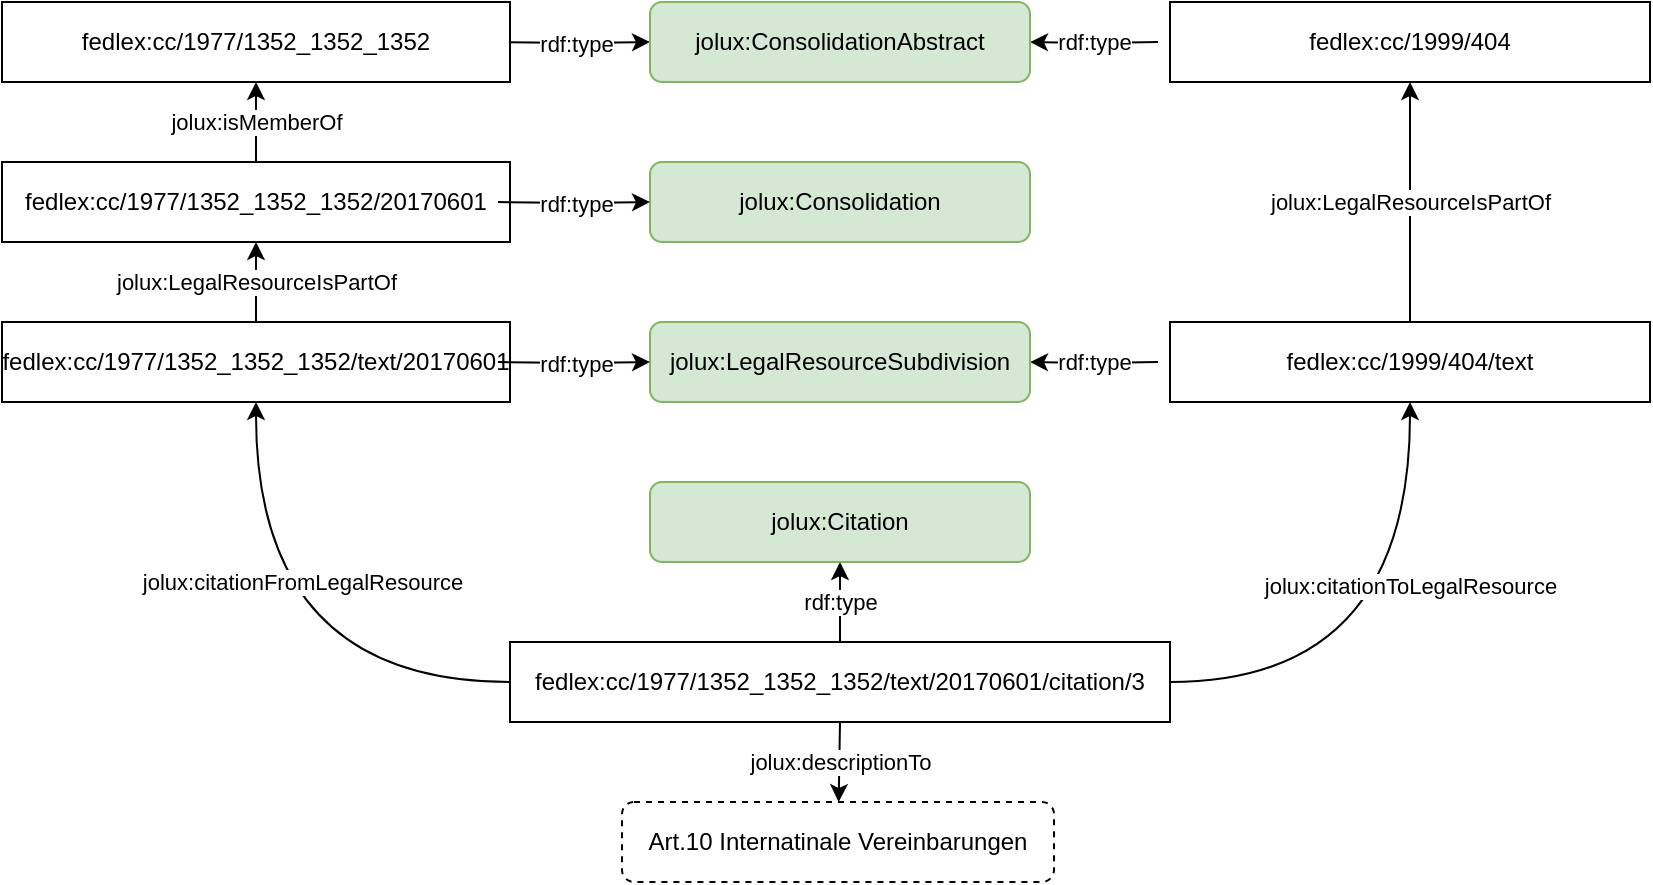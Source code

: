 <mxfile>
    <diagram id="SRrs_ta1pIiSuB_7zpYr" name="Seite-1">
        <mxGraphModel dx="2516" dy="1152" grid="1" gridSize="10" guides="1" tooltips="1" connect="1" arrows="1" fold="1" page="1" pageScale="1" pageWidth="827" pageHeight="1169" math="0" shadow="0">
            <root>
                <mxCell id="0"/>
                <mxCell id="1" parent="0"/>
                <mxCell id="4" style="edgeStyle=orthogonalEdgeStyle;html=1;exitX=1;exitY=0.5;exitDx=0;exitDy=0;entryX=0;entryY=0.5;entryDx=0;entryDy=0;" parent="1" target="68" edge="1">
                    <mxGeometry relative="1" as="geometry">
                        <mxPoint x="328" y="220" as="targetPoint"/>
                        <mxPoint x="648" y="220" as="sourcePoint"/>
                    </mxGeometry>
                </mxCell>
                <mxCell id="5" value="&lt;div&gt;rdf:type&lt;/div&gt;" style="edgeLabel;html=1;align=center;verticalAlign=middle;resizable=0;points=[];" parent="4" vertex="1" connectable="0">
                    <mxGeometry relative="1" as="geometry">
                        <mxPoint as="offset"/>
                    </mxGeometry>
                </mxCell>
                <mxCell id="2" value="fedlex:cc/1977/1352_1352_1352" style="rounded=0;whiteSpace=wrap;html=1;" parent="1" vertex="1">
                    <mxGeometry x="400" y="200" width="254" height="40" as="geometry"/>
                </mxCell>
                <mxCell id="8" style="edgeStyle=orthogonalEdgeStyle;html=1;exitX=0.5;exitY=0;exitDx=0;exitDy=0;rounded=0;entryX=0.5;entryY=1;entryDx=0;entryDy=0;" parent="1" source="6" target="2" edge="1">
                    <mxGeometry relative="1" as="geometry">
                        <mxPoint x="594" y="200" as="targetPoint"/>
                    </mxGeometry>
                </mxCell>
                <mxCell id="10" value="jolux:isMemberOf" style="edgeLabel;html=1;align=center;verticalAlign=middle;resizable=0;points=[];" parent="8" vertex="1" connectable="0">
                    <mxGeometry relative="1" as="geometry">
                        <mxPoint as="offset"/>
                    </mxGeometry>
                </mxCell>
                <mxCell id="52" value="jolux:LegalResourceIsPartOf" style="edgeStyle=none;html=1;exitX=0.5;exitY=0;exitDx=0;exitDy=0;entryX=0.5;entryY=1;entryDx=0;entryDy=0;" parent="1" source="51" target="6" edge="1">
                    <mxGeometry relative="1" as="geometry">
                        <mxPoint x="584" y="340" as="targetPoint"/>
                    </mxGeometry>
                </mxCell>
                <mxCell id="6" value="fedlex:cc/1977/1352_1352_1352/20170601" style="rounded=0;whiteSpace=wrap;html=1;" parent="1" vertex="1">
                    <mxGeometry x="400" y="280" width="254" height="40" as="geometry"/>
                </mxCell>
                <mxCell id="51" value="fedlex:cc/1977/1352_1352_1352/text/20170601" style="rounded=0;whiteSpace=wrap;html=1;" parent="1" vertex="1">
                    <mxGeometry x="400" y="360" width="254" height="40" as="geometry"/>
                </mxCell>
                <mxCell id="58" value="rdf:type" style="edgeStyle=orthogonalEdgeStyle;curved=1;html=1;exitX=0.5;exitY=0;exitDx=0;exitDy=0;" parent="1" source="56" target="57" edge="1">
                    <mxGeometry relative="1" as="geometry"/>
                </mxCell>
                <mxCell id="60" style="edgeStyle=orthogonalEdgeStyle;curved=1;html=1;entryX=0.5;entryY=1;entryDx=0;entryDy=0;exitX=0;exitY=0.5;exitDx=0;exitDy=0;" parent="1" source="56" target="51" edge="1">
                    <mxGeometry relative="1" as="geometry"/>
                </mxCell>
                <mxCell id="61" value="jolux:citationFromLegalResource" style="edgeLabel;html=1;align=center;verticalAlign=middle;resizable=0;points=[];" parent="60" vertex="1" connectable="0">
                    <mxGeometry x="-0.22" y="-11" relative="1" as="geometry">
                        <mxPoint y="-39" as="offset"/>
                    </mxGeometry>
                </mxCell>
                <mxCell id="82" value="jolux:citationToLegalResource" style="edgeStyle=orthogonalEdgeStyle;curved=1;html=1;entryX=0.5;entryY=1;entryDx=0;entryDy=0;exitX=1;exitY=0.5;exitDx=0;exitDy=0;" parent="1" source="56" target="75" edge="1">
                    <mxGeometry x="0.291" relative="1" as="geometry">
                        <mxPoint as="offset"/>
                    </mxGeometry>
                </mxCell>
                <mxCell id="84" value="jolux:descriptionTo" style="edgeStyle=none;html=1;exitX=0.5;exitY=1;exitDx=0;exitDy=0;" parent="1" source="56" target="83" edge="1">
                    <mxGeometry relative="1" as="geometry"/>
                </mxCell>
                <mxCell id="56" value="fedlex:cc/1977/1352_1352_1352/text/20170601/citation/3" style="rounded=0;whiteSpace=wrap;html=1;" parent="1" vertex="1">
                    <mxGeometry x="654" y="520" width="330" height="40" as="geometry"/>
                </mxCell>
                <mxCell id="57" value="jolux:Citation" style="rounded=1;whiteSpace=wrap;html=1;fillColor=#d5e8d4;strokeColor=#82b366;" parent="1" vertex="1">
                    <mxGeometry x="724" y="440" width="190" height="40" as="geometry"/>
                </mxCell>
                <mxCell id="65" style="edgeStyle=orthogonalEdgeStyle;html=1;exitX=0;exitY=0.5;exitDx=0;exitDy=0;entryX=1;entryY=0.5;entryDx=0;entryDy=0;" parent="1" target="68" edge="1">
                    <mxGeometry relative="1" as="geometry">
                        <mxPoint x="978" y="220" as="sourcePoint"/>
                    </mxGeometry>
                </mxCell>
                <mxCell id="66" value="&lt;div&gt;rdf:type&lt;/div&gt;" style="edgeLabel;html=1;align=center;verticalAlign=middle;resizable=0;points=[];" parent="65" vertex="1" connectable="0">
                    <mxGeometry relative="1" as="geometry">
                        <mxPoint as="offset"/>
                    </mxGeometry>
                </mxCell>
                <mxCell id="67" value="fedlex:cc/1999/404" style="rounded=0;whiteSpace=wrap;html=1;" parent="1" vertex="1">
                    <mxGeometry x="984" y="200" width="240" height="40" as="geometry"/>
                </mxCell>
                <mxCell id="68" value="jolux:ConsolidationAbstract" style="rounded=1;whiteSpace=wrap;html=1;fillColor=#d5e8d4;strokeColor=#82b366;" parent="1" vertex="1">
                    <mxGeometry x="724" y="200" width="190" height="40" as="geometry"/>
                </mxCell>
                <mxCell id="72" value="jolux:LegalResourceIsPartOf" style="edgeStyle=none;html=1;exitX=0.5;exitY=0;exitDx=0;exitDy=0;entryX=0.5;entryY=1;entryDx=0;entryDy=0;" parent="1" source="75" target="67" edge="1">
                    <mxGeometry relative="1" as="geometry">
                        <mxPoint x="1104" y="320" as="targetPoint"/>
                    </mxGeometry>
                </mxCell>
                <mxCell id="74" value="jolux:Consolidation" style="rounded=1;whiteSpace=wrap;html=1;fillColor=#d5e8d4;strokeColor=#82b366;" parent="1" vertex="1">
                    <mxGeometry x="724" y="280" width="190" height="40" as="geometry"/>
                </mxCell>
                <mxCell id="75" value="fedlex:cc/1999/404/text" style="rounded=0;whiteSpace=wrap;html=1;" parent="1" vertex="1">
                    <mxGeometry x="984" y="360" width="240" height="40" as="geometry"/>
                </mxCell>
                <mxCell id="76" value="rdf:type" style="edgeStyle=orthogonalEdgeStyle;rounded=0;html=1;exitX=0;exitY=0.5;exitDx=0;exitDy=0;entryX=1;entryY=0.5;entryDx=0;entryDy=0;" parent="1" target="77" edge="1">
                    <mxGeometry relative="1" as="geometry">
                        <mxPoint x="978" y="380" as="sourcePoint"/>
                    </mxGeometry>
                </mxCell>
                <mxCell id="77" value="jolux:LegalResourceSubdivision" style="rounded=1;whiteSpace=wrap;html=1;fillColor=#d5e8d4;strokeColor=#82b366;" parent="1" vertex="1">
                    <mxGeometry x="724" y="360" width="190" height="40" as="geometry"/>
                </mxCell>
                <mxCell id="78" style="edgeStyle=orthogonalEdgeStyle;html=1;exitX=1;exitY=0.5;exitDx=0;exitDy=0;entryX=0;entryY=0.5;entryDx=0;entryDy=0;" parent="1" target="74" edge="1">
                    <mxGeometry relative="1" as="geometry">
                        <mxPoint x="648" y="300" as="sourcePoint"/>
                        <mxPoint x="748" y="230" as="targetPoint"/>
                    </mxGeometry>
                </mxCell>
                <mxCell id="79" value="&lt;div&gt;rdf:type&lt;/div&gt;" style="edgeLabel;html=1;align=center;verticalAlign=middle;resizable=0;points=[];" parent="78" vertex="1" connectable="0">
                    <mxGeometry relative="1" as="geometry">
                        <mxPoint as="offset"/>
                    </mxGeometry>
                </mxCell>
                <mxCell id="80" style="edgeStyle=orthogonalEdgeStyle;html=1;exitX=1;exitY=0.5;exitDx=0;exitDy=0;entryX=0;entryY=0.5;entryDx=0;entryDy=0;" parent="1" edge="1" target="77">
                    <mxGeometry relative="1" as="geometry">
                        <mxPoint x="648" y="380" as="sourcePoint"/>
                        <mxPoint x="720" y="380" as="targetPoint"/>
                    </mxGeometry>
                </mxCell>
                <mxCell id="81" value="&lt;div&gt;rdf:type&lt;/div&gt;" style="edgeLabel;html=1;align=center;verticalAlign=middle;resizable=0;points=[];" parent="80" vertex="1" connectable="0">
                    <mxGeometry relative="1" as="geometry">
                        <mxPoint as="offset"/>
                    </mxGeometry>
                </mxCell>
                <mxCell id="83" value="&lt;span style=&quot;&quot;&gt;Art.10 Internatinale Vereinbarungen&lt;br&gt; &lt;/span&gt;" style="rounded=1;whiteSpace=wrap;html=1;dashed=1;" parent="1" vertex="1">
                    <mxGeometry x="710" y="600" width="216" height="40" as="geometry"/>
                </mxCell>
            </root>
        </mxGraphModel>
    </diagram>
</mxfile>